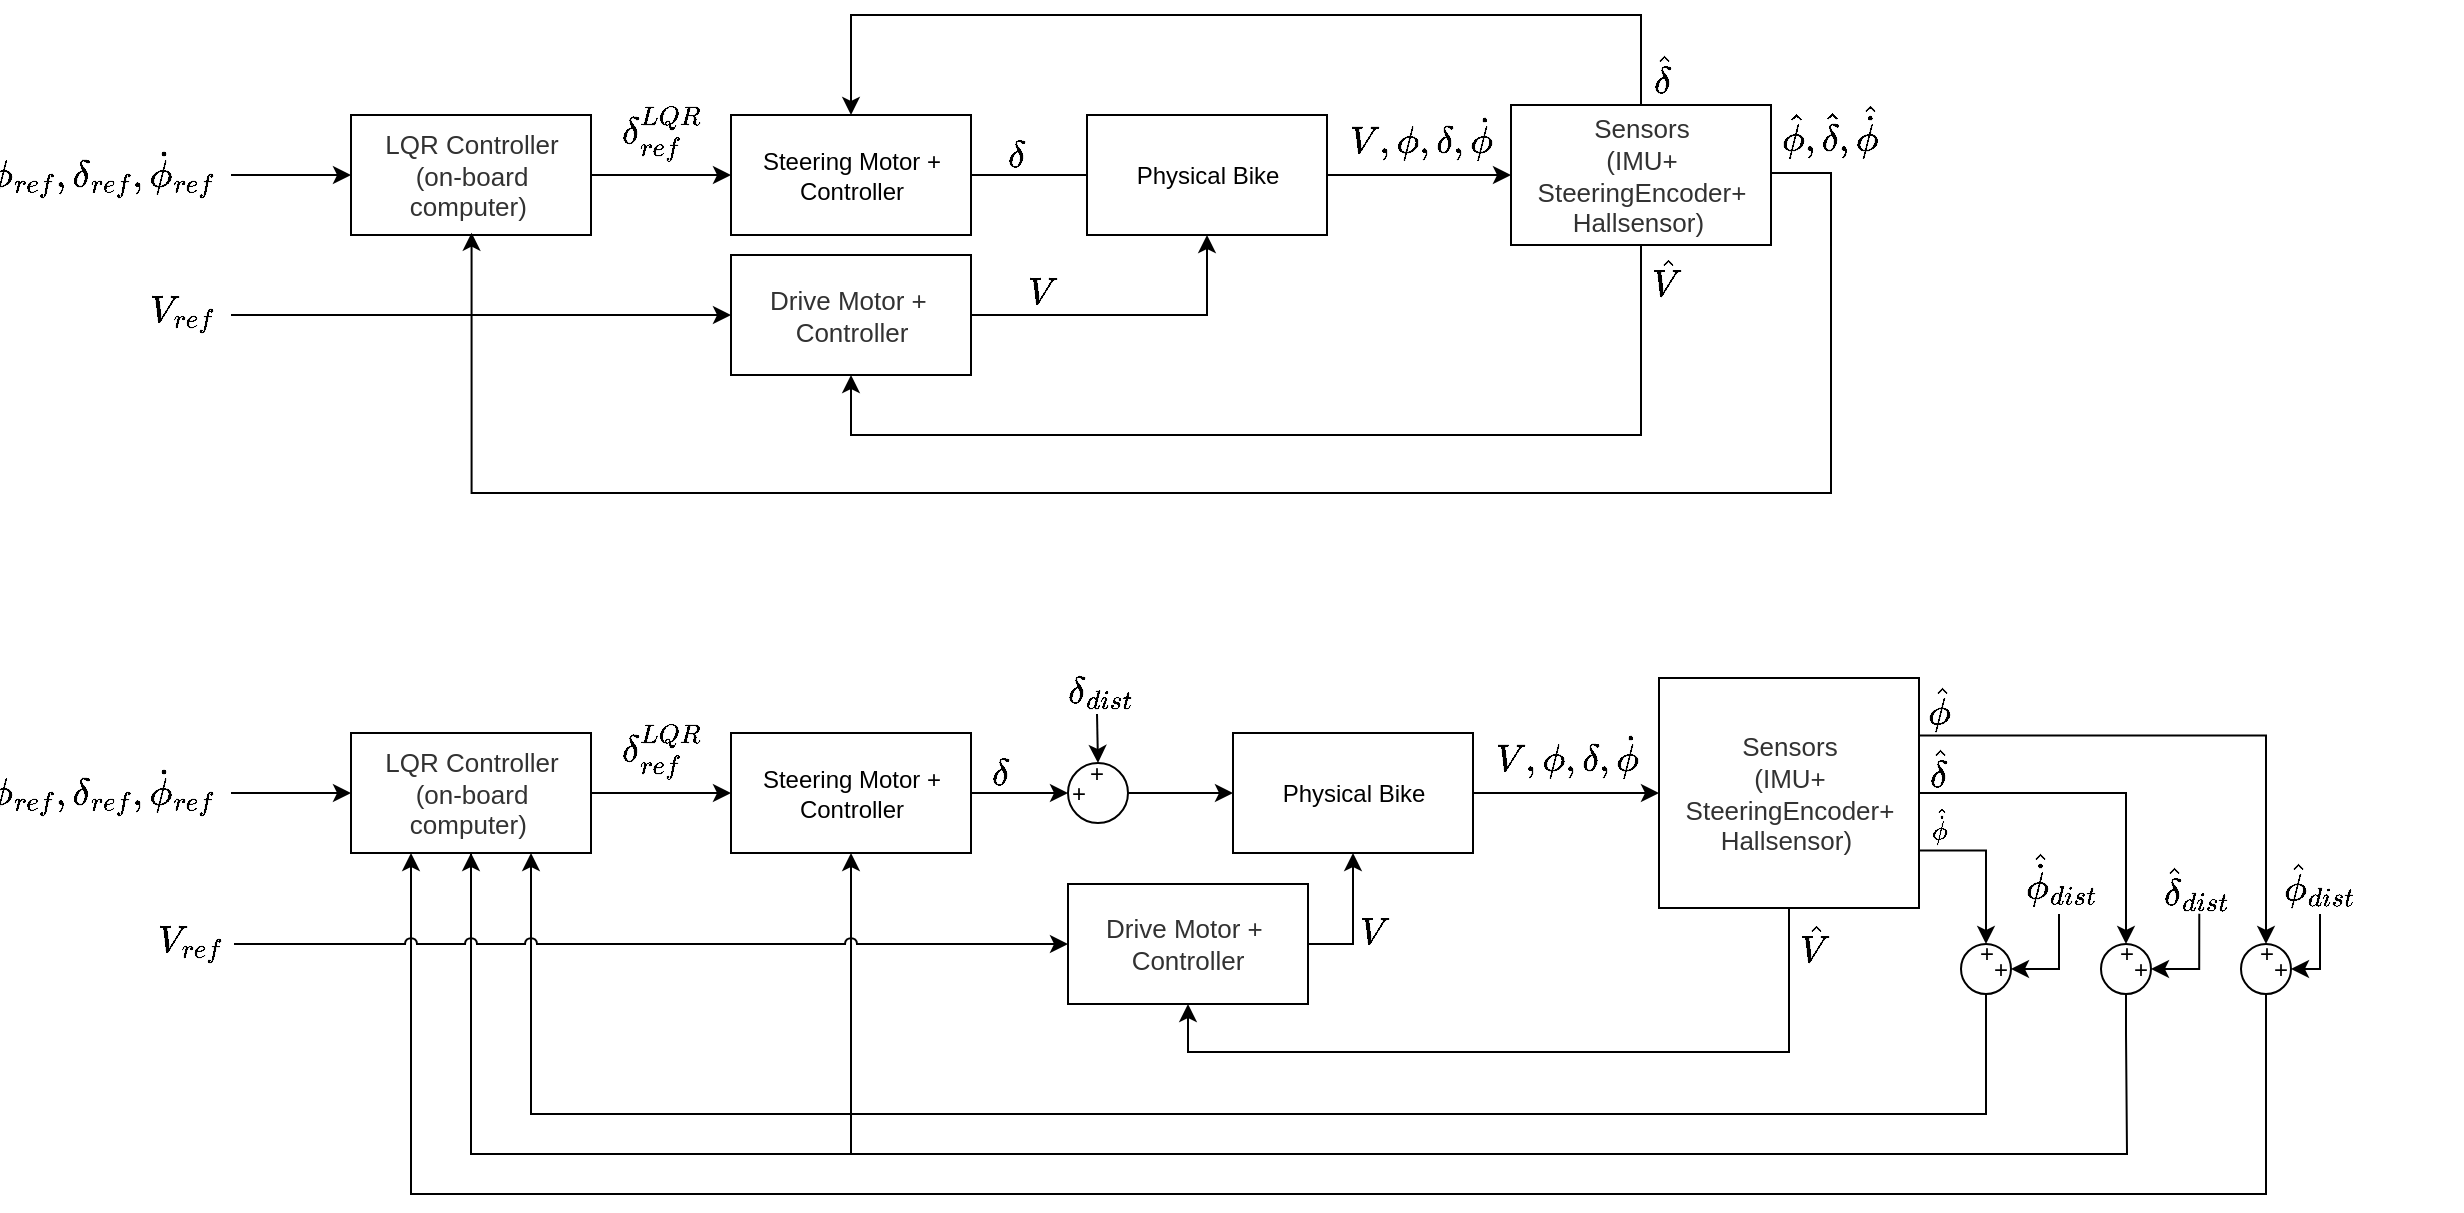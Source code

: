 <mxfile version="12.2.0" type="device" pages="1"><diagram id="6I5VTnSUKcFK8dRqu-B0" name="Page-1"><mxGraphModel dx="677" dy="363" grid="1" gridSize="10" guides="1" tooltips="1" connect="1" arrows="1" fold="1" page="1" pageScale="1" pageWidth="827" pageHeight="1169" math="1" shadow="0"><root><mxCell id="0"/><mxCell id="1" parent="0"/><mxCell id="-gXM-1rTxBvN18Xj4mfY-81" value="+" style="text;html=1;resizable=0;points=[];autosize=1;align=left;verticalAlign=top;spacingTop=-4;" parent="1" vertex="1"><mxGeometry x="1007.5" y="678" width="20" height="20" as="geometry"/></mxCell><mxCell id="-gXM-1rTxBvN18Xj4mfY-82" value="+" style="text;html=1;resizable=0;points=[];autosize=1;align=left;verticalAlign=top;spacingTop=-4;" parent="1" vertex="1"><mxGeometry x="1000.5" y="669.5" width="20" height="20" as="geometry"/></mxCell><mxCell id="T4c73ER7EDoI08ogNoJ5-8" style="edgeStyle=orthogonalEdgeStyle;rounded=0;orthogonalLoop=1;jettySize=auto;html=1;exitX=1;exitY=0.5;exitDx=0;exitDy=0;entryX=0;entryY=0.5;entryDx=0;entryDy=0;" parent="1" source="T4c73ER7EDoI08ogNoJ5-1" target="T4c73ER7EDoI08ogNoJ5-4" edge="1"><mxGeometry relative="1" as="geometry"><Array as="points"><mxPoint x="358.5" y="290.5"/><mxPoint x="358.5" y="290.5"/></Array></mxGeometry></mxCell><mxCell id="T4c73ER7EDoI08ogNoJ5-1" value="&lt;span style=&quot;color: rgb(50 , 50 , 50) ; font-size: 13px ; white-space: normal ; background-color: rgba(255 , 255 , 255 , 0.01)&quot;&gt;LQR Controller&lt;/span&gt;&lt;br style=&quot;color: rgb(50 , 50 , 50) ; font-size: 13px ; white-space: normal&quot;&gt;&lt;div style=&quot;resize: none ; outline: 0px ; font-size: 13px ; color: rgb(50 , 50 , 50) ; white-space: normal&quot;&gt;&lt;/div&gt;&lt;span style=&quot;color: rgb(50 , 50 , 50) ; font-size: 13px ; white-space: normal ; background-color: rgba(255 , 255 , 255 , 0.01)&quot;&gt;(on-board computer)&amp;nbsp;&lt;/span&gt;" style="rounded=0;whiteSpace=wrap;html=1;" parent="1" vertex="1"><mxGeometry x="188.5" y="260.5" width="120" height="60" as="geometry"/></mxCell><mxCell id="T4c73ER7EDoI08ogNoJ5-11" style="edgeStyle=orthogonalEdgeStyle;rounded=0;orthogonalLoop=1;jettySize=auto;html=1;exitX=1;exitY=0.5;exitDx=0;exitDy=0;entryX=0;entryY=0.5;entryDx=0;entryDy=0;" parent="1" source="T4c73ER7EDoI08ogNoJ5-4" target="T4c73ER7EDoI08ogNoJ5-6" edge="1"><mxGeometry relative="1" as="geometry"><Array as="points"><mxPoint x="558.5" y="290.5"/><mxPoint x="558.5" y="290.5"/></Array><mxPoint x="528.5" y="200.5" as="targetPoint"/></mxGeometry></mxCell><mxCell id="T4c73ER7EDoI08ogNoJ5-16" value="$$\delta$$" style="text;html=1;resizable=0;points=[];align=center;verticalAlign=middle;labelBackgroundColor=none;fontSize=16;" parent="T4c73ER7EDoI08ogNoJ5-11" vertex="1" connectable="0"><mxGeometry x="-0.214" y="-2" relative="1" as="geometry"><mxPoint x="-2.5" y="-12" as="offset"/></mxGeometry></mxCell><mxCell id="T4c73ER7EDoI08ogNoJ5-4" value="&lt;span style=&quot;text-align: left ; white-space: nowrap&quot;&gt;Steering Motor + &lt;br&gt;Controller&lt;/span&gt;" style="rounded=0;whiteSpace=wrap;html=1;" parent="1" vertex="1"><mxGeometry x="378.5" y="260.5" width="120" height="60" as="geometry"/></mxCell><mxCell id="T4c73ER7EDoI08ogNoJ5-10" style="edgeStyle=orthogonalEdgeStyle;rounded=0;orthogonalLoop=1;jettySize=auto;html=1;exitX=1;exitY=0.5;exitDx=0;exitDy=0;entryX=0.5;entryY=1;entryDx=0;entryDy=0;" parent="1" source="T4c73ER7EDoI08ogNoJ5-5" target="T4c73ER7EDoI08ogNoJ5-6" edge="1"><mxGeometry relative="1" as="geometry"/></mxCell><mxCell id="T4c73ER7EDoI08ogNoJ5-5" value="&lt;span style=&quot;color: rgb(50 , 50 , 50) ; font-size: 13px ; background-color: rgba(255 , 255 , 255 , 0.01)&quot;&gt;Drive Motor +&amp;nbsp;&lt;br&gt;Controller&lt;br&gt;&lt;/span&gt;" style="rounded=0;whiteSpace=wrap;html=1;" parent="1" vertex="1"><mxGeometry x="378.5" y="330.5" width="120" height="60" as="geometry"/></mxCell><mxCell id="T4c73ER7EDoI08ogNoJ5-6" value="&lt;span style=&quot;text-align: left ; white-space: nowrap&quot;&gt;Physical Bike&lt;/span&gt;" style="rounded=0;whiteSpace=wrap;html=1;" parent="1" vertex="1"><mxGeometry x="556.5" y="260.5" width="120" height="60" as="geometry"/></mxCell><mxCell id="T4c73ER7EDoI08ogNoJ5-13" style="edgeStyle=orthogonalEdgeStyle;rounded=0;orthogonalLoop=1;jettySize=auto;html=1;exitX=0.5;exitY=1;exitDx=0;exitDy=0;entryX=0.5;entryY=1;entryDx=0;entryDy=0;" parent="1" source="T4c73ER7EDoI08ogNoJ5-7" target="T4c73ER7EDoI08ogNoJ5-5" edge="1"><mxGeometry relative="1" as="geometry"><Array as="points"><mxPoint x="833.5" y="420.5"/><mxPoint x="438.5" y="420.5"/></Array></mxGeometry></mxCell><mxCell id="T4c73ER7EDoI08ogNoJ5-20" value="$$\hat{V}$$" style="text;html=1;resizable=0;points=[];align=center;verticalAlign=middle;labelBackgroundColor=none;fontSize=16;" parent="T4c73ER7EDoI08ogNoJ5-13" vertex="1" connectable="0"><mxGeometry x="0.065" y="-1" relative="1" as="geometry"><mxPoint x="194" y="-77" as="offset"/></mxGeometry></mxCell><mxCell id="T4c73ER7EDoI08ogNoJ5-14" value="$$\hat{\phi}, \hat{\delta},&amp;nbsp;\hat{\dot{\phi}}&lt;br style=&quot;font-size: 16px&quot;&gt;$$" style="edgeStyle=orthogonalEdgeStyle;rounded=0;orthogonalLoop=1;jettySize=auto;html=1;exitX=1;exitY=0.5;exitDx=0;exitDy=0;entryX=0.5;entryY=1;entryDx=0;entryDy=0;labelBackgroundColor=none;fontSize=16;" parent="1" source="T4c73ER7EDoI08ogNoJ5-7" edge="1"><mxGeometry x="-0.94" y="22" relative="1" as="geometry"><mxPoint x="248.786" y="319.357" as="targetPoint"/><Array as="points"><mxPoint x="898.5" y="289.5"/><mxPoint x="928.5" y="289.5"/><mxPoint x="928.5" y="449.5"/><mxPoint x="248.5" y="449.5"/></Array><mxPoint x="898.5" y="289.643" as="sourcePoint"/><mxPoint as="offset"/></mxGeometry></mxCell><mxCell id="8LA52NQPzwPO7D2bT39x-4" style="edgeStyle=orthogonalEdgeStyle;rounded=0;orthogonalLoop=1;jettySize=auto;html=1;exitX=0.5;exitY=0;exitDx=0;exitDy=0;entryX=0.5;entryY=0;entryDx=0;entryDy=0;fontSize=10;" parent="1" source="T4c73ER7EDoI08ogNoJ5-7" target="T4c73ER7EDoI08ogNoJ5-4" edge="1"><mxGeometry relative="1" as="geometry"><Array as="points"><mxPoint x="833.5" y="210.5"/><mxPoint x="438.5" y="210.5"/></Array></mxGeometry></mxCell><mxCell id="8LA52NQPzwPO7D2bT39x-5" value="$$\hat{\delta}$$" style="text;html=1;resizable=0;points=[];align=center;verticalAlign=middle;labelBackgroundColor=none;fontSize=16;" parent="8LA52NQPzwPO7D2bT39x-4" vertex="1" connectable="0"><mxGeometry x="-0.067" y="1" relative="1" as="geometry"><mxPoint x="193.5" y="29" as="offset"/></mxGeometry></mxCell><mxCell id="T4c73ER7EDoI08ogNoJ5-7" value="&lt;span style=&quot;color: rgb(50 , 50 , 50) ; font-size: 13px ; background-color: rgba(255 , 255 , 255 , 0.01)&quot;&gt;Sensors&lt;/span&gt;&lt;br style=&quot;color: rgb(50 , 50 , 50) ; font-size: 13px&quot;&gt;&lt;div style=&quot;resize: none ; outline: 0px ; font-size: 13px ; color: rgb(50 , 50 , 50)&quot;&gt;&lt;/div&gt;&lt;span style=&quot;color: rgb(50 , 50 , 50) ; font-size: 13px ; background-color: rgba(255 , 255 , 255 , 0.01)&quot;&gt;(IMU+&lt;/span&gt;&lt;br style=&quot;color: rgb(50 , 50 , 50) ; font-size: 13px&quot;&gt;&lt;div style=&quot;resize: none ; outline: 0px ; font-size: 13px ; color: rgb(50 , 50 , 50)&quot;&gt;&lt;/div&gt;&lt;span style=&quot;color: rgb(50 , 50 , 50) ; font-size: 13px ; background-color: rgba(255 , 255 , 255 , 0.01)&quot;&gt;SteeringEncoder+&lt;/span&gt;&lt;div style=&quot;resize: none ; outline: 0px ; font-size: 13px ; color: rgb(50 , 50 , 50)&quot;&gt;Hallsensor)&amp;nbsp;&lt;/div&gt;" style="rounded=0;whiteSpace=wrap;html=1;" parent="1" vertex="1"><mxGeometry x="768.5" y="255.5" width="130" height="70" as="geometry"/></mxCell><mxCell id="T4c73ER7EDoI08ogNoJ5-9" value="" style="endArrow=classic;html=1;entryX=0;entryY=0.5;entryDx=0;entryDy=0;" parent="1" target="T4c73ER7EDoI08ogNoJ5-5" edge="1"><mxGeometry width="50" height="50" relative="1" as="geometry"><mxPoint x="128.5" y="360.5" as="sourcePoint"/><mxPoint x="338.5" y="360" as="targetPoint"/></mxGeometry></mxCell><mxCell id="T4c73ER7EDoI08ogNoJ5-17" value="$$\delta^{LQR}_{ref}$$" style="text;html=1;resizable=0;points=[];align=center;verticalAlign=middle;labelBackgroundColor=none;fontSize=16;" parent="1" vertex="1" connectable="0"><mxGeometry x="358.5" y="280.5" as="geometry"><mxPoint x="-15" y="-12" as="offset"/></mxGeometry></mxCell><mxCell id="T4c73ER7EDoI08ogNoJ5-18" value="$$V_{ref}$$" style="text;html=1;resizable=0;points=[];align=center;verticalAlign=middle;labelBackgroundColor=none;fontSize=16;" parent="1" vertex="1" connectable="0"><mxGeometry x="118.5" y="370.5" as="geometry"><mxPoint x="-15" y="-12" as="offset"/></mxGeometry></mxCell><mxCell id="T4c73ER7EDoI08ogNoJ5-19" value="$$V$$" style="text;html=1;resizable=0;points=[];align=center;verticalAlign=middle;labelBackgroundColor=none;fontSize=16;" parent="1" vertex="1" connectable="0"><mxGeometry x="548.5" y="360.5" as="geometry"><mxPoint x="-15" y="-12" as="offset"/></mxGeometry></mxCell><mxCell id="T4c73ER7EDoI08ogNoJ5-21" value="" style="endArrow=classic;html=1;fontSize=16;" parent="1" edge="1"><mxGeometry width="50" height="50" relative="1" as="geometry"><mxPoint x="128.5" y="290.5" as="sourcePoint"/><mxPoint x="188.5" y="290.5" as="targetPoint"/></mxGeometry></mxCell><mxCell id="T4c73ER7EDoI08ogNoJ5-22" value="$$&lt;br&gt;\phi_{ref},&lt;br&gt;\delta_{ref},&lt;br&gt;\dot{\phi}_{ref}&lt;br&gt;$$" style="text;html=1;resizable=0;points=[];align=center;verticalAlign=middle;labelBackgroundColor=none;fontSize=16;spacing=1;" parent="T4c73ER7EDoI08ogNoJ5-21" vertex="1" connectable="0"><mxGeometry x="-0.467" y="2" relative="1" as="geometry"><mxPoint x="-81" as="offset"/></mxGeometry></mxCell><mxCell id="aiBz4-8qK5xzx1DNGZZP-6" value="$$V, \phi, \delta, \dot{\phi}&lt;br style=&quot;font-size: 16px&quot;&gt;$$" style="edgeStyle=orthogonalEdgeStyle;rounded=0;orthogonalLoop=1;jettySize=auto;html=1;exitX=1;exitY=0.5;exitDx=0;exitDy=0;labelBackgroundColor=none;fontSize=16;entryX=0;entryY=0.5;entryDx=0;entryDy=0;" parent="1" source="T4c73ER7EDoI08ogNoJ5-6" target="T4c73ER7EDoI08ogNoJ5-7" edge="1"><mxGeometry x="0.005" y="20" relative="1" as="geometry"><mxPoint x="738.5" y="310.5" as="targetPoint"/><Array as="points"/><mxPoint x="908.5" y="299.5" as="sourcePoint"/><mxPoint as="offset"/></mxGeometry></mxCell><mxCell id="-gXM-1rTxBvN18Xj4mfY-26" style="edgeStyle=orthogonalEdgeStyle;rounded=0;orthogonalLoop=1;jettySize=auto;html=1;exitX=1;exitY=0.5;exitDx=0;exitDy=0;entryX=0;entryY=0.5;entryDx=0;entryDy=0;" parent="1" source="-gXM-1rTxBvN18Xj4mfY-27" target="-gXM-1rTxBvN18Xj4mfY-30" edge="1"><mxGeometry relative="1" as="geometry"><Array as="points"><mxPoint x="358.5" y="599.5"/><mxPoint x="358.5" y="599.5"/></Array></mxGeometry></mxCell><mxCell id="-gXM-1rTxBvN18Xj4mfY-27" value="&lt;span style=&quot;color: rgb(50 , 50 , 50) ; font-size: 13px ; white-space: normal ; background-color: rgba(255 , 255 , 255 , 0.01)&quot;&gt;LQR Controller&lt;/span&gt;&lt;br style=&quot;color: rgb(50 , 50 , 50) ; font-size: 13px ; white-space: normal&quot;&gt;&lt;div style=&quot;resize: none ; outline: 0px ; font-size: 13px ; color: rgb(50 , 50 , 50) ; white-space: normal&quot;&gt;&lt;/div&gt;&lt;span style=&quot;color: rgb(50 , 50 , 50) ; font-size: 13px ; white-space: normal ; background-color: rgba(255 , 255 , 255 , 0.01)&quot;&gt;(on-board computer)&amp;nbsp;&lt;/span&gt;" style="rounded=0;whiteSpace=wrap;html=1;" parent="1" vertex="1"><mxGeometry x="188.5" y="569.5" width="120" height="60" as="geometry"/></mxCell><mxCell id="-gXM-1rTxBvN18Xj4mfY-28" style="edgeStyle=orthogonalEdgeStyle;rounded=0;orthogonalLoop=1;jettySize=auto;html=1;exitX=1;exitY=0.5;exitDx=0;exitDy=0;entryX=0;entryY=0.5;entryDx=0;entryDy=0;" parent="1" source="-gXM-1rTxBvN18Xj4mfY-47" target="-gXM-1rTxBvN18Xj4mfY-33" edge="1"><mxGeometry relative="1" as="geometry"><Array as="points"><mxPoint x="558.5" y="599.5"/><mxPoint x="558.5" y="599.5"/></Array><mxPoint x="528.5" y="509.5" as="targetPoint"/></mxGeometry></mxCell><mxCell id="-gXM-1rTxBvN18Xj4mfY-29" value="$$\delta$$" style="text;html=1;resizable=0;points=[];align=center;verticalAlign=middle;labelBackgroundColor=none;fontSize=16;" parent="-gXM-1rTxBvN18Xj4mfY-28" vertex="1" connectable="0"><mxGeometry x="-0.214" y="-2" relative="1" as="geometry"><mxPoint x="-62.5" y="-11.5" as="offset"/></mxGeometry></mxCell><mxCell id="-gXM-1rTxBvN18Xj4mfY-100" style="edgeStyle=orthogonalEdgeStyle;rounded=0;orthogonalLoop=1;jettySize=auto;html=1;exitX=0.5;exitY=1;exitDx=0;exitDy=0;entryX=0.5;entryY=1;entryDx=0;entryDy=0;" parent="1" source="-gXM-1rTxBvN18Xj4mfY-27" target="-gXM-1rTxBvN18Xj4mfY-30" edge="1"><mxGeometry relative="1" as="geometry"><Array as="points"><mxPoint x="248.5" y="780"/><mxPoint x="438.5" y="780"/></Array></mxGeometry></mxCell><mxCell id="-gXM-1rTxBvN18Xj4mfY-30" value="&lt;span style=&quot;text-align: left ; white-space: nowrap&quot;&gt;Steering Motor + &lt;br&gt;Controller&lt;/span&gt;" style="rounded=0;whiteSpace=wrap;html=1;" parent="1" vertex="1"><mxGeometry x="378.5" y="569.5" width="120" height="60" as="geometry"/></mxCell><mxCell id="-gXM-1rTxBvN18Xj4mfY-31" style="edgeStyle=orthogonalEdgeStyle;rounded=0;orthogonalLoop=1;jettySize=auto;html=1;exitX=1;exitY=0.5;exitDx=0;exitDy=0;entryX=0.5;entryY=1;entryDx=0;entryDy=0;" parent="1" source="-gXM-1rTxBvN18Xj4mfY-32" target="-gXM-1rTxBvN18Xj4mfY-33" edge="1"><mxGeometry relative="1" as="geometry"/></mxCell><mxCell id="-gXM-1rTxBvN18Xj4mfY-32" value="&lt;span style=&quot;color: rgb(50 , 50 , 50) ; font-size: 13px ; background-color: rgba(255 , 255 , 255 , 0.01)&quot;&gt;Drive Motor +&amp;nbsp;&lt;br&gt;Controller&lt;br&gt;&lt;/span&gt;" style="rounded=0;whiteSpace=wrap;html=1;" parent="1" vertex="1"><mxGeometry x="547" y="645" width="120" height="60" as="geometry"/></mxCell><mxCell id="-gXM-1rTxBvN18Xj4mfY-33" value="&lt;span style=&quot;text-align: left ; white-space: nowrap&quot;&gt;Physical Bike&lt;/span&gt;" style="rounded=0;whiteSpace=wrap;html=1;" parent="1" vertex="1"><mxGeometry x="629.5" y="569.5" width="120" height="60" as="geometry"/></mxCell><mxCell id="-gXM-1rTxBvN18Xj4mfY-34" style="edgeStyle=orthogonalEdgeStyle;rounded=0;orthogonalLoop=1;jettySize=auto;html=1;exitX=0.5;exitY=1;exitDx=0;exitDy=0;entryX=0.5;entryY=1;entryDx=0;entryDy=0;" parent="1" source="-gXM-1rTxBvN18Xj4mfY-39" target="-gXM-1rTxBvN18Xj4mfY-32" edge="1"><mxGeometry relative="1" as="geometry"><Array as="points"><mxPoint x="907.5" y="729"/><mxPoint x="606.5" y="729"/></Array></mxGeometry></mxCell><mxCell id="-gXM-1rTxBvN18Xj4mfY-35" value="$$\hat{V}$$" style="text;html=1;resizable=0;points=[];align=center;verticalAlign=middle;labelBackgroundColor=none;fontSize=16;" parent="-gXM-1rTxBvN18Xj4mfY-34" vertex="1" connectable="0"><mxGeometry x="0.065" y="-1" relative="1" as="geometry"><mxPoint x="151" y="-52" as="offset"/></mxGeometry></mxCell><mxCell id="-gXM-1rTxBvN18Xj4mfY-61" style="edgeStyle=orthogonalEdgeStyle;rounded=0;orthogonalLoop=1;jettySize=auto;html=1;entryX=0.75;entryY=1;entryDx=0;entryDy=0;exitX=0.5;exitY=1;exitDx=0;exitDy=0;" parent="1" source="-gXM-1rTxBvN18Xj4mfY-78" target="-gXM-1rTxBvN18Xj4mfY-27" edge="1"><mxGeometry relative="1" as="geometry"><mxPoint x="982.5" y="620" as="sourcePoint"/><Array as="points"><mxPoint x="1006.5" y="760"/><mxPoint x="278.5" y="760"/></Array></mxGeometry></mxCell><mxCell id="-gXM-1rTxBvN18Xj4mfY-65" style="edgeStyle=orthogonalEdgeStyle;rounded=0;orthogonalLoop=1;jettySize=auto;html=1;exitX=0.5;exitY=1;exitDx=0;exitDy=0;entryX=0.25;entryY=1;entryDx=0;entryDy=0;" parent="1" source="-gXM-1rTxBvN18Xj4mfY-56" target="-gXM-1rTxBvN18Xj4mfY-27" edge="1"><mxGeometry relative="1" as="geometry"><Array as="points"><mxPoint x="1146.5" y="800"/><mxPoint x="218.5" y="800"/></Array></mxGeometry></mxCell><mxCell id="-gXM-1rTxBvN18Xj4mfY-92" style="edgeStyle=orthogonalEdgeStyle;rounded=0;orthogonalLoop=1;jettySize=auto;html=1;exitX=1;exitY=0.75;exitDx=0;exitDy=0;entryX=0.5;entryY=0;entryDx=0;entryDy=0;" parent="1" source="-gXM-1rTxBvN18Xj4mfY-39" target="-gXM-1rTxBvN18Xj4mfY-78" edge="1"><mxGeometry relative="1" as="geometry"><mxPoint x="982.5" y="670" as="targetPoint"/></mxGeometry></mxCell><mxCell id="-gXM-1rTxBvN18Xj4mfY-96" value="&lt;span style=&quot;font-size: 11px;&quot;&gt;$$\hat{\dot\phi}$$&lt;/span&gt;" style="text;html=1;resizable=0;points=[];align=center;verticalAlign=middle;labelBackgroundColor=none;fontSize=11;" parent="-gXM-1rTxBvN18Xj4mfY-92" vertex="1" connectable="0"><mxGeometry x="-0.345" y="2" relative="1" as="geometry"><mxPoint x="-17.5" y="-11" as="offset"/></mxGeometry></mxCell><mxCell id="-gXM-1rTxBvN18Xj4mfY-95" style="edgeStyle=orthogonalEdgeStyle;rounded=0;orthogonalLoop=1;jettySize=auto;html=1;exitX=1;exitY=0.5;exitDx=0;exitDy=0;entryX=0.5;entryY=0;entryDx=0;entryDy=0;" parent="1" source="-gXM-1rTxBvN18Xj4mfY-39" target="-gXM-1rTxBvN18Xj4mfY-83" edge="1"><mxGeometry relative="1" as="geometry"><mxPoint x="1072.5" y="660" as="targetPoint"/></mxGeometry></mxCell><mxCell id="-gXM-1rTxBvN18Xj4mfY-97" value="&lt;span style=&quot;font-size: 16px;&quot;&gt;$$\hat{\delta}$$&lt;/span&gt;" style="text;html=1;resizable=0;points=[];align=center;verticalAlign=middle;labelBackgroundColor=none;" parent="-gXM-1rTxBvN18Xj4mfY-95" vertex="1" connectable="0"><mxGeometry x="-0.194" relative="1" as="geometry"><mxPoint x="-63" y="-12" as="offset"/></mxGeometry></mxCell><mxCell id="-gXM-1rTxBvN18Xj4mfY-39" value="&lt;span style=&quot;color: rgb(50 , 50 , 50) ; font-size: 13px ; background-color: rgba(255 , 255 , 255 , 0.01)&quot;&gt;Sensors&lt;/span&gt;&lt;br style=&quot;color: rgb(50 , 50 , 50) ; font-size: 13px&quot;&gt;&lt;div style=&quot;resize: none ; outline: 0px ; font-size: 13px ; color: rgb(50 , 50 , 50)&quot;&gt;&lt;/div&gt;&lt;span style=&quot;color: rgb(50 , 50 , 50) ; font-size: 13px ; background-color: rgba(255 , 255 , 255 , 0.01)&quot;&gt;(IMU+&lt;/span&gt;&lt;br style=&quot;color: rgb(50 , 50 , 50) ; font-size: 13px&quot;&gt;&lt;div style=&quot;resize: none ; outline: 0px ; font-size: 13px ; color: rgb(50 , 50 , 50)&quot;&gt;&lt;/div&gt;&lt;span style=&quot;color: rgb(50 , 50 , 50) ; font-size: 13px ; background-color: rgba(255 , 255 , 255 , 0.01)&quot;&gt;SteeringEncoder+&lt;/span&gt;&lt;div style=&quot;resize: none ; outline: 0px ; font-size: 13px ; color: rgb(50 , 50 , 50)&quot;&gt;Hallsensor)&amp;nbsp;&lt;/div&gt;" style="rounded=0;whiteSpace=wrap;html=1;" parent="1" vertex="1"><mxGeometry x="842.5" y="542" width="130" height="115" as="geometry"/></mxCell><mxCell id="-gXM-1rTxBvN18Xj4mfY-40" value="" style="endArrow=classic;html=1;entryX=0;entryY=0.5;entryDx=0;entryDy=0;jumpStyle=arc;jumpSize=6;" parent="1" target="-gXM-1rTxBvN18Xj4mfY-32" edge="1"><mxGeometry width="50" height="50" relative="1" as="geometry"><mxPoint x="130" y="675" as="sourcePoint"/><mxPoint x="338.5" y="669" as="targetPoint"/></mxGeometry></mxCell><mxCell id="-gXM-1rTxBvN18Xj4mfY-41" value="$$\delta^{LQR}_{ref}$$" style="text;html=1;resizable=0;points=[];align=center;verticalAlign=middle;labelBackgroundColor=none;fontSize=16;" parent="1" vertex="1" connectable="0"><mxGeometry x="358.5" y="589.5" as="geometry"><mxPoint x="-15" y="-12" as="offset"/></mxGeometry></mxCell><mxCell id="-gXM-1rTxBvN18Xj4mfY-42" value="$$V_{ref}$$" style="text;html=1;resizable=0;points=[];align=center;verticalAlign=middle;labelBackgroundColor=none;fontSize=16;" parent="1" vertex="1" connectable="0"><mxGeometry x="123" y="685.5" as="geometry"><mxPoint x="-15" y="-12" as="offset"/></mxGeometry></mxCell><mxCell id="-gXM-1rTxBvN18Xj4mfY-43" value="$$V$$" style="text;html=1;resizable=0;points=[];align=center;verticalAlign=middle;labelBackgroundColor=none;fontSize=16;" parent="1" vertex="1" connectable="0"><mxGeometry x="715" y="680.5" as="geometry"><mxPoint x="-15" y="-12" as="offset"/></mxGeometry></mxCell><mxCell id="-gXM-1rTxBvN18Xj4mfY-44" value="" style="endArrow=classic;html=1;fontSize=16;" parent="1" edge="1"><mxGeometry width="50" height="50" relative="1" as="geometry"><mxPoint x="128.5" y="599.5" as="sourcePoint"/><mxPoint x="188.5" y="599.5" as="targetPoint"/></mxGeometry></mxCell><mxCell id="-gXM-1rTxBvN18Xj4mfY-45" value="$$&lt;br&gt;\phi_{ref},&lt;br&gt;\delta_{ref},&lt;br&gt;\dot{\phi}_{ref}&lt;br style=&quot;font-size: 16px&quot;&gt;$$" style="text;html=1;resizable=0;points=[];align=center;verticalAlign=middle;labelBackgroundColor=none;fontSize=16;spacing=1;" parent="-gXM-1rTxBvN18Xj4mfY-44" vertex="1" connectable="0"><mxGeometry x="-0.467" y="2" relative="1" as="geometry"><mxPoint x="-81" as="offset"/></mxGeometry></mxCell><mxCell id="-gXM-1rTxBvN18Xj4mfY-46" value="$$V, \phi, \delta, \dot{\phi}&lt;br style=&quot;font-size: 16px&quot;&gt;$$" style="edgeStyle=orthogonalEdgeStyle;rounded=0;orthogonalLoop=1;jettySize=auto;html=1;exitX=1;exitY=0.5;exitDx=0;exitDy=0;labelBackgroundColor=none;fontSize=16;entryX=0;entryY=0.5;entryDx=0;entryDy=0;" parent="1" source="-gXM-1rTxBvN18Xj4mfY-33" target="-gXM-1rTxBvN18Xj4mfY-39" edge="1"><mxGeometry x="0.005" y="20" relative="1" as="geometry"><mxPoint x="811.5" y="619.5" as="targetPoint"/><Array as="points"/><mxPoint x="981.5" y="608.5" as="sourcePoint"/><mxPoint as="offset"/></mxGeometry></mxCell><mxCell id="-gXM-1rTxBvN18Xj4mfY-47" value="" style="ellipse;whiteSpace=wrap;html=1;aspect=fixed;" parent="1" vertex="1"><mxGeometry x="547" y="584.5" width="30" height="30" as="geometry"/></mxCell><mxCell id="-gXM-1rTxBvN18Xj4mfY-50" style="edgeStyle=orthogonalEdgeStyle;rounded=0;orthogonalLoop=1;jettySize=auto;html=1;exitX=1;exitY=0.5;exitDx=0;exitDy=0;entryX=0;entryY=0.5;entryDx=0;entryDy=0;" parent="1" source="-gXM-1rTxBvN18Xj4mfY-30" target="-gXM-1rTxBvN18Xj4mfY-47" edge="1"><mxGeometry relative="1" as="geometry"><Array as="points"/><mxPoint x="629.468" y="599.581" as="targetPoint"/><mxPoint x="498.5" y="599.581" as="sourcePoint"/></mxGeometry></mxCell><mxCell id="-gXM-1rTxBvN18Xj4mfY-52" style="edgeStyle=orthogonalEdgeStyle;rounded=0;orthogonalLoop=1;jettySize=auto;html=1;entryX=0.5;entryY=0;entryDx=0;entryDy=0;" parent="1" target="-gXM-1rTxBvN18Xj4mfY-47" edge="1"><mxGeometry relative="1" as="geometry"><Array as="points"><mxPoint x="561.5" y="560"/></Array><mxPoint x="557.081" y="609.512" as="targetPoint"/><mxPoint x="561.5" y="560" as="sourcePoint"/></mxGeometry></mxCell><mxCell id="-gXM-1rTxBvN18Xj4mfY-53" value="$$\delta_{dist}$$" style="text;html=1;resizable=0;points=[];align=center;verticalAlign=middle;labelBackgroundColor=none;fontSize=16;" parent="-gXM-1rTxBvN18Xj4mfY-52" vertex="1" connectable="0"><mxGeometry x="-0.214" y="-2" relative="1" as="geometry"><mxPoint x="2.5" y="-20.5" as="offset"/></mxGeometry></mxCell><mxCell id="-gXM-1rTxBvN18Xj4mfY-54" value="+" style="text;html=1;resizable=0;points=[];autosize=1;align=left;verticalAlign=top;spacingTop=-4;" parent="1" vertex="1"><mxGeometry x="556" y="580" width="20" height="20" as="geometry"/></mxCell><mxCell id="-gXM-1rTxBvN18Xj4mfY-55" value="+" style="text;html=1;resizable=0;points=[];autosize=1;align=left;verticalAlign=top;spacingTop=-4;" parent="1" vertex="1"><mxGeometry x="547" y="589.5" width="20" height="20" as="geometry"/></mxCell><mxCell id="-gXM-1rTxBvN18Xj4mfY-56" value="" style="ellipse;whiteSpace=wrap;html=1;aspect=fixed;" parent="1" vertex="1"><mxGeometry x="1133.5" y="675" width="25" height="25" as="geometry"/></mxCell><mxCell id="-gXM-1rTxBvN18Xj4mfY-57" style="edgeStyle=orthogonalEdgeStyle;rounded=0;orthogonalLoop=1;jettySize=auto;html=1;entryX=1;entryY=0.5;entryDx=0;entryDy=0;" parent="1" target="-gXM-1rTxBvN18Xj4mfY-56" edge="1"><mxGeometry relative="1" as="geometry"><Array as="points"><mxPoint x="1173" y="687"/></Array><mxPoint x="1143.5" y="667" as="targetPoint"/><mxPoint x="1173" y="660" as="sourcePoint"/></mxGeometry></mxCell><mxCell id="-gXM-1rTxBvN18Xj4mfY-58" value="$$\hat{\phi}_{dist}$$" style="text;html=1;resizable=0;points=[];align=center;verticalAlign=middle;labelBackgroundColor=none;fontSize=16;" parent="-gXM-1rTxBvN18Xj4mfY-57" vertex="1" connectable="0"><mxGeometry x="-0.214" y="-2" relative="1" as="geometry"><mxPoint x="1" y="-32" as="offset"/></mxGeometry></mxCell><mxCell id="-gXM-1rTxBvN18Xj4mfY-59" value="+" style="text;html=1;resizable=0;points=[];autosize=1;align=left;verticalAlign=top;spacingTop=-4;" parent="1" vertex="1"><mxGeometry x="1148" y="677.5" width="20" height="20" as="geometry"/></mxCell><mxCell id="-gXM-1rTxBvN18Xj4mfY-67" value="" style="rounded=0;orthogonalLoop=1;jettySize=auto;html=1;exitX=1;exitY=0.25;exitDx=0;exitDy=0;entryX=0.5;entryY=0;entryDx=0;entryDy=0;edgeStyle=orthogonalEdgeStyle;" parent="1" source="-gXM-1rTxBvN18Xj4mfY-39" target="-gXM-1rTxBvN18Xj4mfY-56" edge="1"><mxGeometry relative="1" as="geometry"><mxPoint x="982.5" y="582" as="sourcePoint"/><mxPoint x="1133.5" y="680" as="targetPoint"/></mxGeometry></mxCell><mxCell id="-gXM-1rTxBvN18Xj4mfY-68" value="&lt;span style=&quot;font-size: 16px;&quot;&gt;$$\hat{\phi}$$&lt;/span&gt;" style="text;html=1;resizable=0;points=[];align=center;verticalAlign=middle;labelBackgroundColor=none;" parent="-gXM-1rTxBvN18Xj4mfY-67" vertex="1" connectable="0"><mxGeometry x="-0.15" y="1" relative="1" as="geometry"><mxPoint x="-109" y="-13.5" as="offset"/></mxGeometry></mxCell><mxCell id="-gXM-1rTxBvN18Xj4mfY-60" value="+" style="text;html=1;resizable=0;points=[];autosize=1;align=left;verticalAlign=top;spacingTop=-4;" parent="1" vertex="1"><mxGeometry x="1140.5" y="669.5" width="20" height="20" as="geometry"/></mxCell><mxCell id="-gXM-1rTxBvN18Xj4mfY-78" value="" style="ellipse;whiteSpace=wrap;html=1;aspect=fixed;fillColor=none;" parent="1" vertex="1"><mxGeometry x="993.5" y="675" width="25" height="25" as="geometry"/></mxCell><mxCell id="-gXM-1rTxBvN18Xj4mfY-79" style="edgeStyle=orthogonalEdgeStyle;rounded=0;orthogonalLoop=1;jettySize=auto;html=1;entryX=1;entryY=0.5;entryDx=0;entryDy=0;" parent="1" target="-gXM-1rTxBvN18Xj4mfY-78" edge="1"><mxGeometry relative="1" as="geometry"><Array as="points"><mxPoint x="1042.5" y="660"/><mxPoint x="1042.5" y="688"/></Array><mxPoint x="1030.5" y="700" as="targetPoint"/><mxPoint x="1042.5" y="660" as="sourcePoint"/></mxGeometry></mxCell><mxCell id="-gXM-1rTxBvN18Xj4mfY-80" value="$$\hat{\dot\phi}_{dist}$$" style="text;html=1;resizable=0;points=[];align=center;verticalAlign=middle;labelBackgroundColor=none;fontSize=16;" parent="-gXM-1rTxBvN18Xj4mfY-79" vertex="1" connectable="0"><mxGeometry x="-0.214" y="-2" relative="1" as="geometry"><mxPoint x="2" y="-38.5" as="offset"/></mxGeometry></mxCell><mxCell id="-gXM-1rTxBvN18Xj4mfY-83" value="" style="ellipse;whiteSpace=wrap;html=1;aspect=fixed;" parent="1" vertex="1"><mxGeometry x="1063.5" y="675" width="25" height="25" as="geometry"/></mxCell><mxCell id="-gXM-1rTxBvN18Xj4mfY-84" style="edgeStyle=orthogonalEdgeStyle;rounded=0;orthogonalLoop=1;jettySize=auto;html=1;entryX=1;entryY=0.5;entryDx=0;entryDy=0;" parent="1" target="-gXM-1rTxBvN18Xj4mfY-83" edge="1"><mxGeometry relative="1" as="geometry"><Array as="points"><mxPoint x="1112.5" y="660"/><mxPoint x="1112.5" y="688"/></Array><mxPoint x="1100.5" y="700" as="targetPoint"/><mxPoint x="1112.643" y="659.857" as="sourcePoint"/></mxGeometry></mxCell><mxCell id="-gXM-1rTxBvN18Xj4mfY-85" value="$$\hat{\delta}_{dist}$$" style="text;html=1;resizable=0;points=[];align=center;verticalAlign=middle;labelBackgroundColor=none;fontSize=16;" parent="-gXM-1rTxBvN18Xj4mfY-84" vertex="1" connectable="0"><mxGeometry x="-0.214" y="-2" relative="1" as="geometry"><mxPoint x="0.5" y="-33.5" as="offset"/></mxGeometry></mxCell><mxCell id="-gXM-1rTxBvN18Xj4mfY-86" value="+" style="text;html=1;resizable=0;points=[];autosize=1;align=left;verticalAlign=top;spacingTop=-4;" parent="1" vertex="1"><mxGeometry x="1077.5" y="678" width="20" height="20" as="geometry"/></mxCell><mxCell id="-gXM-1rTxBvN18Xj4mfY-87" value="+" style="text;html=1;resizable=0;points=[];autosize=1;align=left;verticalAlign=top;spacingTop=-4;" parent="1" vertex="1"><mxGeometry x="1070.5" y="669.5" width="20" height="20" as="geometry"/></mxCell><mxCell id="-gXM-1rTxBvN18Xj4mfY-64" style="edgeStyle=orthogonalEdgeStyle;rounded=0;orthogonalLoop=1;jettySize=auto;html=1;exitX=0.5;exitY=1;exitDx=0;exitDy=0;entryX=0.5;entryY=1;entryDx=0;entryDy=0;" parent="1" source="-gXM-1rTxBvN18Xj4mfY-83" target="-gXM-1rTxBvN18Xj4mfY-27" edge="1"><mxGeometry relative="1" as="geometry"><Array as="points"><mxPoint x="1076.5" y="720"/><mxPoint x="1076.5" y="780"/><mxPoint x="248.5" y="780"/></Array></mxGeometry></mxCell></root></mxGraphModel></diagram></mxfile>